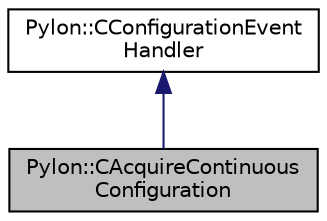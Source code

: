 digraph "Pylon::CAcquireContinuousConfiguration"
{
  edge [fontname="Helvetica",fontsize="10",labelfontname="Helvetica",labelfontsize="10"];
  node [fontname="Helvetica",fontsize="10",shape=record];
  Node1 [label="Pylon::CAcquireContinuous\lConfiguration",height=0.2,width=0.4,color="black", fillcolor="grey75", style="filled", fontcolor="black"];
  Node2 -> Node1 [dir="back",color="midnightblue",fontsize="10",style="solid",fontname="Helvetica"];
  Node2 [label="Pylon::CConfigurationEvent\lHandler",height=0.2,width=0.4,color="black", fillcolor="white", style="filled",URL="$class_pylon_1_1_c_configuration_event_handler.html",tooltip="The configuration event handler base class. "];
}
